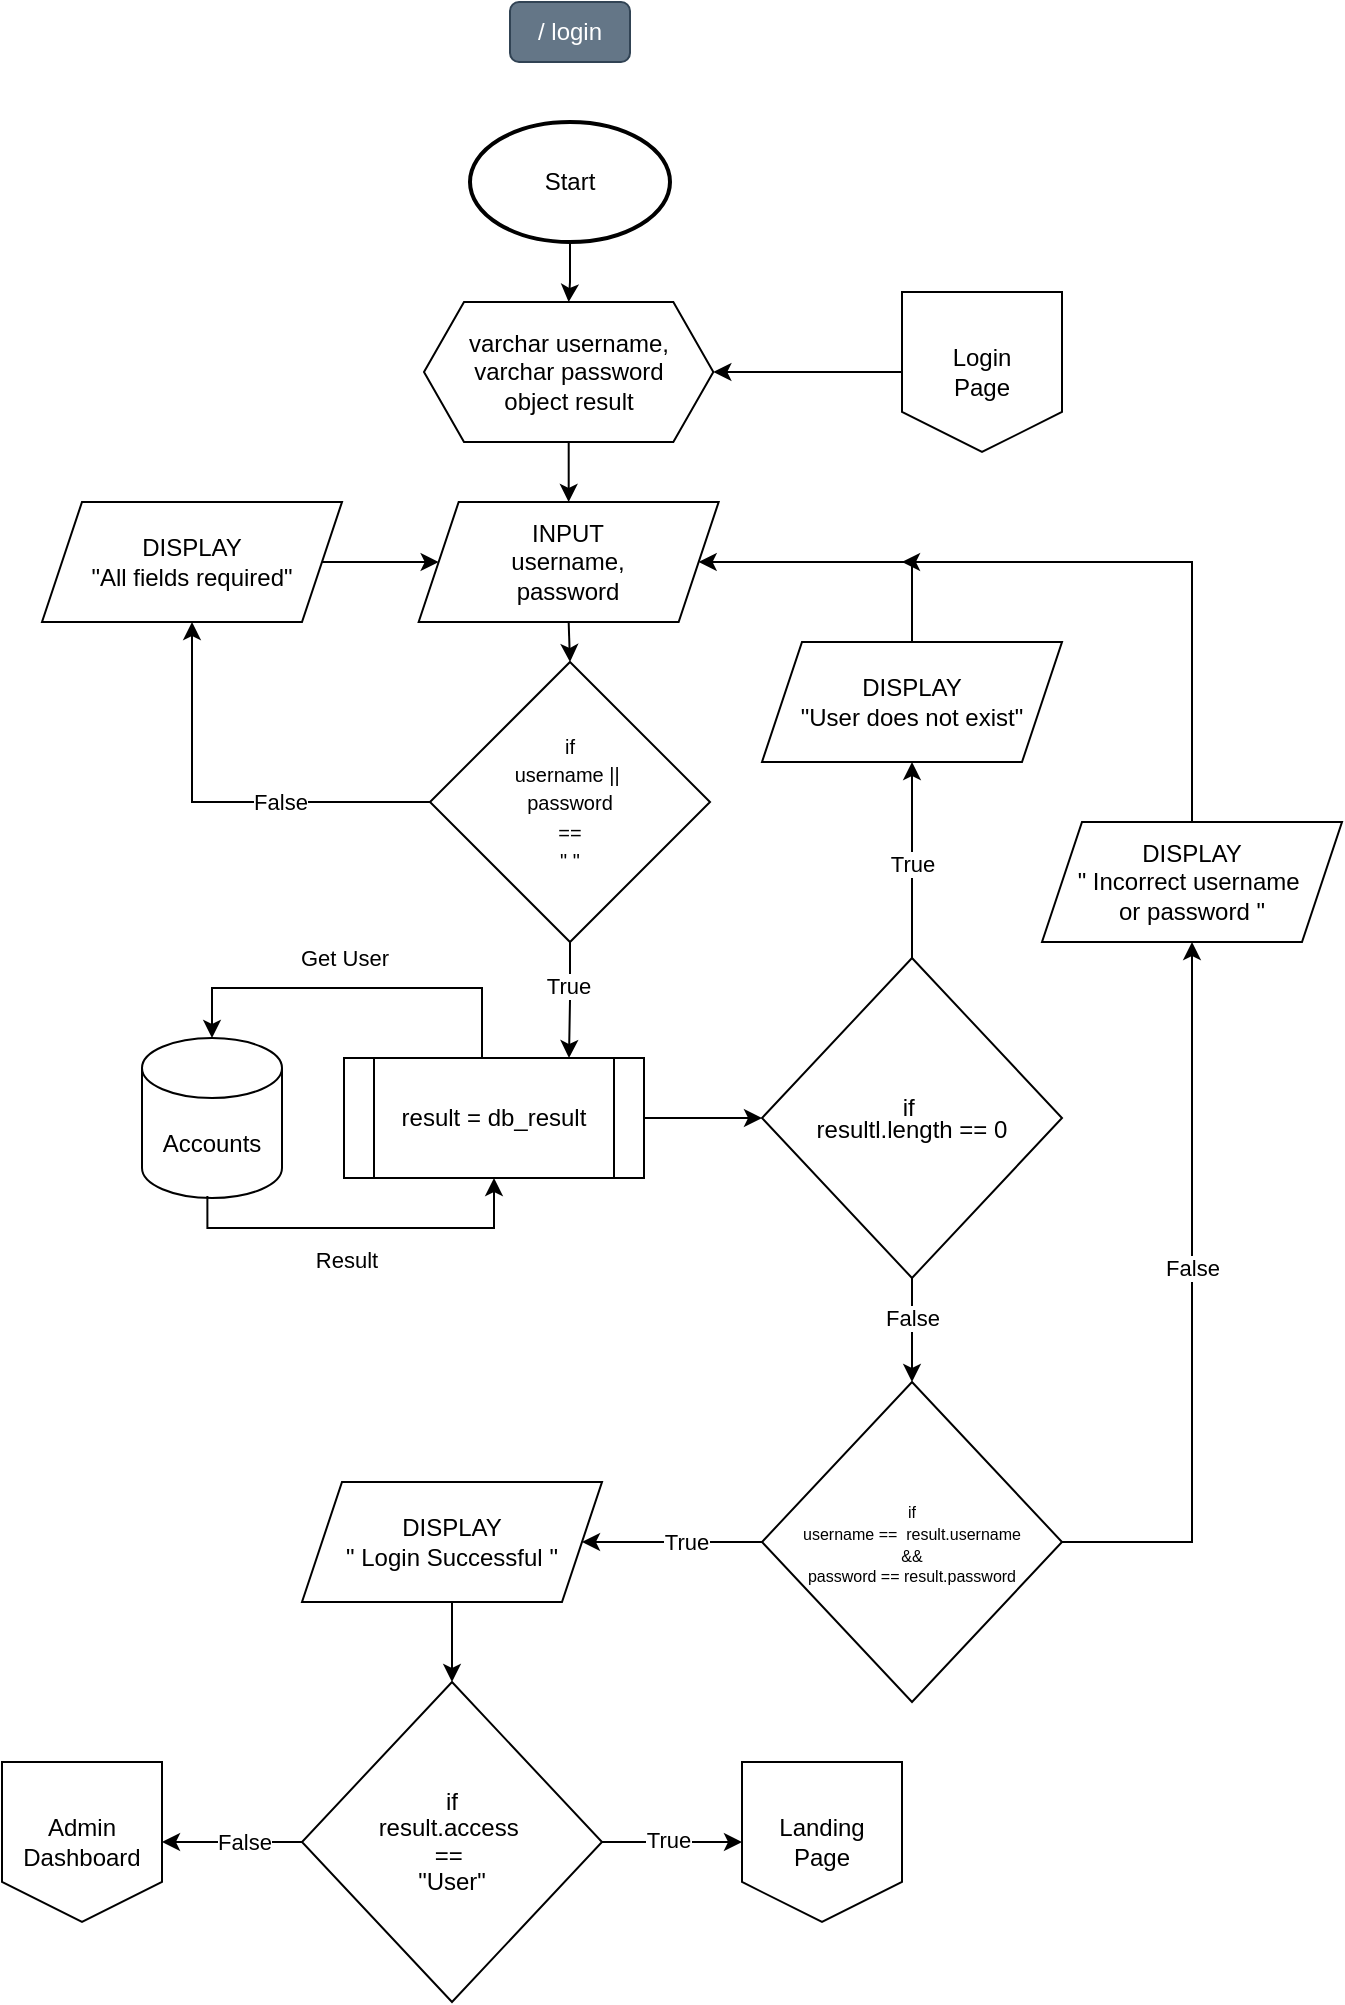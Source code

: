 <mxfile version="27.0.9" pages="4">
  <diagram id="C5RBs43oDa-KdzZeNtuy" name="Login">
    <mxGraphModel dx="983" dy="586" grid="1" gridSize="10" guides="1" tooltips="1" connect="1" arrows="1" fold="1" page="1" pageScale="1" pageWidth="827" pageHeight="1169" math="0" shadow="0">
      <root>
        <mxCell id="WIyWlLk6GJQsqaUBKTNV-0" />
        <mxCell id="WIyWlLk6GJQsqaUBKTNV-1" parent="WIyWlLk6GJQsqaUBKTNV-0" />
        <mxCell id="v8BdOmDeUa46LQ-Bv7yL-13" style="edgeStyle=orthogonalEdgeStyle;rounded=0;orthogonalLoop=1;jettySize=auto;html=1;entryX=0.5;entryY=0;entryDx=0;entryDy=0;" parent="WIyWlLk6GJQsqaUBKTNV-1" source="v8BdOmDeUa46LQ-Bv7yL-2" target="v8BdOmDeUa46LQ-Bv7yL-12" edge="1">
          <mxGeometry relative="1" as="geometry" />
        </mxCell>
        <mxCell id="v8BdOmDeUa46LQ-Bv7yL-2" value="varchar username,&lt;div&gt;varchar password&lt;/div&gt;&lt;div&gt;object result&lt;/div&gt;" style="shape=hexagon;perimeter=hexagonPerimeter2;whiteSpace=wrap;html=1;fixedSize=1;" parent="WIyWlLk6GJQsqaUBKTNV-1" vertex="1">
          <mxGeometry x="341" y="210" width="144.67" height="70" as="geometry" />
        </mxCell>
        <mxCell id="v8BdOmDeUa46LQ-Bv7yL-7" style="edgeStyle=orthogonalEdgeStyle;rounded=0;orthogonalLoop=1;jettySize=auto;html=1;entryX=0.5;entryY=0;entryDx=0;entryDy=0;" parent="WIyWlLk6GJQsqaUBKTNV-1" source="v8BdOmDeUa46LQ-Bv7yL-6" target="v8BdOmDeUa46LQ-Bv7yL-2" edge="1">
          <mxGeometry relative="1" as="geometry" />
        </mxCell>
        <mxCell id="v8BdOmDeUa46LQ-Bv7yL-6" value="Start" style="strokeWidth=2;html=1;shape=mxgraph.flowchart.start_1;whiteSpace=wrap;" parent="WIyWlLk6GJQsqaUBKTNV-1" vertex="1">
          <mxGeometry x="364" y="120" width="100" height="60" as="geometry" />
        </mxCell>
        <mxCell id="v8BdOmDeUa46LQ-Bv7yL-8" value="/ login" style="text;html=1;align=center;verticalAlign=middle;whiteSpace=wrap;rounded=1;fillColor=#647687;strokeColor=#314354;fontColor=#ffffff;" parent="WIyWlLk6GJQsqaUBKTNV-1" vertex="1">
          <mxGeometry x="384" y="60" width="60" height="30" as="geometry" />
        </mxCell>
        <mxCell id="v8BdOmDeUa46LQ-Bv7yL-16" style="edgeStyle=orthogonalEdgeStyle;rounded=0;orthogonalLoop=1;jettySize=auto;html=1;exitX=0.5;exitY=1;exitDx=0;exitDy=0;entryX=0.5;entryY=0;entryDx=0;entryDy=0;" parent="WIyWlLk6GJQsqaUBKTNV-1" source="v8BdOmDeUa46LQ-Bv7yL-12" target="v8BdOmDeUa46LQ-Bv7yL-15" edge="1">
          <mxGeometry relative="1" as="geometry" />
        </mxCell>
        <mxCell id="v8BdOmDeUa46LQ-Bv7yL-12" value="INPUT&lt;div&gt;username,&lt;/div&gt;&lt;div&gt;password&lt;/div&gt;" style="shape=parallelogram;perimeter=parallelogramPerimeter;whiteSpace=wrap;html=1;fixedSize=1;" parent="WIyWlLk6GJQsqaUBKTNV-1" vertex="1">
          <mxGeometry x="338.33" y="310" width="150" height="60" as="geometry" />
        </mxCell>
        <mxCell id="v8BdOmDeUa46LQ-Bv7yL-17" style="edgeStyle=orthogonalEdgeStyle;rounded=0;orthogonalLoop=1;jettySize=auto;html=1;exitX=0;exitY=0.5;exitDx=0;exitDy=0;entryX=0.5;entryY=1;entryDx=0;entryDy=0;" parent="WIyWlLk6GJQsqaUBKTNV-1" source="v8BdOmDeUa46LQ-Bv7yL-15" target="v8BdOmDeUa46LQ-Bv7yL-18" edge="1">
          <mxGeometry relative="1" as="geometry">
            <mxPoint x="220" y="370" as="targetPoint" />
          </mxGeometry>
        </mxCell>
        <mxCell id="v8BdOmDeUa46LQ-Bv7yL-20" value="False" style="edgeLabel;html=1;align=center;verticalAlign=middle;resizable=0;points=[];" parent="v8BdOmDeUa46LQ-Bv7yL-17" vertex="1" connectable="0">
          <mxGeometry x="-0.279" relative="1" as="geometry">
            <mxPoint as="offset" />
          </mxGeometry>
        </mxCell>
        <mxCell id="v8BdOmDeUa46LQ-Bv7yL-34" style="edgeStyle=orthogonalEdgeStyle;rounded=0;orthogonalLoop=1;jettySize=auto;html=1;exitX=0.5;exitY=1;exitDx=0;exitDy=0;entryX=0.75;entryY=0;entryDx=0;entryDy=0;" parent="WIyWlLk6GJQsqaUBKTNV-1" source="v8BdOmDeUa46LQ-Bv7yL-15" target="v8BdOmDeUa46LQ-Bv7yL-21" edge="1">
          <mxGeometry relative="1" as="geometry">
            <mxPoint x="414" y="630" as="targetPoint" />
          </mxGeometry>
        </mxCell>
        <mxCell id="v8BdOmDeUa46LQ-Bv7yL-46" value="True" style="edgeLabel;html=1;align=center;verticalAlign=middle;resizable=0;points=[];" parent="v8BdOmDeUa46LQ-Bv7yL-34" vertex="1" connectable="0">
          <mxGeometry x="-0.248" y="1" relative="1" as="geometry">
            <mxPoint x="-2" as="offset" />
          </mxGeometry>
        </mxCell>
        <mxCell id="v8BdOmDeUa46LQ-Bv7yL-15" value="&lt;font style=&quot;font-size: 10px;&quot;&gt;if&lt;/font&gt;&lt;div&gt;&lt;font style=&quot;font-size: 10px;&quot;&gt;username ||&lt;/font&gt;&lt;span style=&quot;font-size: 10px; background-color: transparent; color: light-dark(rgb(0, 0, 0), rgb(255, 255, 255));&quot;&gt;&amp;nbsp;&lt;/span&gt;&lt;/div&gt;&lt;div&gt;&lt;font style=&quot;font-size: 10px;&quot;&gt;password&lt;/font&gt;&lt;/div&gt;&lt;div&gt;&lt;font style=&quot;font-size: 10px;&quot;&gt;==&lt;/font&gt;&lt;/div&gt;&lt;div&gt;&lt;font style=&quot;font-size: 10px;&quot;&gt;&quot; &quot;&lt;/font&gt;&lt;/div&gt;" style="rhombus;whiteSpace=wrap;html=1;" parent="WIyWlLk6GJQsqaUBKTNV-1" vertex="1">
          <mxGeometry x="344" y="390" width="140" height="140" as="geometry" />
        </mxCell>
        <mxCell id="v8BdOmDeUa46LQ-Bv7yL-18" value="DISPLAY&lt;div&gt;&quot;All fields required&quot;&lt;/div&gt;" style="shape=parallelogram;perimeter=parallelogramPerimeter;whiteSpace=wrap;html=1;fixedSize=1;" parent="WIyWlLk6GJQsqaUBKTNV-1" vertex="1">
          <mxGeometry x="150.0" y="310" width="150" height="60" as="geometry" />
        </mxCell>
        <mxCell id="v8BdOmDeUa46LQ-Bv7yL-19" style="edgeStyle=orthogonalEdgeStyle;rounded=0;orthogonalLoop=1;jettySize=auto;html=1;exitX=1;exitY=0.5;exitDx=0;exitDy=0;entryX=0;entryY=0.5;entryDx=0;entryDy=0;" parent="WIyWlLk6GJQsqaUBKTNV-1" source="v8BdOmDeUa46LQ-Bv7yL-18" target="v8BdOmDeUa46LQ-Bv7yL-12" edge="1">
          <mxGeometry relative="1" as="geometry" />
        </mxCell>
        <mxCell id="v8BdOmDeUa46LQ-Bv7yL-33" style="edgeStyle=orthogonalEdgeStyle;rounded=0;orthogonalLoop=1;jettySize=auto;html=1;exitX=1;exitY=0.5;exitDx=0;exitDy=0;entryX=0;entryY=0.5;entryDx=0;entryDy=0;" parent="WIyWlLk6GJQsqaUBKTNV-1" source="v8BdOmDeUa46LQ-Bv7yL-21" target="v8BdOmDeUa46LQ-Bv7yL-32" edge="1">
          <mxGeometry relative="1" as="geometry" />
        </mxCell>
        <mxCell id="v8BdOmDeUa46LQ-Bv7yL-21" value="result = db_result" style="shape=process;whiteSpace=wrap;html=1;backgroundOutline=1;" parent="WIyWlLk6GJQsqaUBKTNV-1" vertex="1">
          <mxGeometry x="301" y="588" width="150" height="60" as="geometry" />
        </mxCell>
        <mxCell id="v8BdOmDeUa46LQ-Bv7yL-24" value="Accounts" style="shape=cylinder3;whiteSpace=wrap;html=1;boundedLbl=1;backgroundOutline=1;size=15;" parent="WIyWlLk6GJQsqaUBKTNV-1" vertex="1">
          <mxGeometry x="200" y="578" width="70" height="80" as="geometry" />
        </mxCell>
        <mxCell id="v8BdOmDeUa46LQ-Bv7yL-25" style="edgeStyle=orthogonalEdgeStyle;rounded=0;orthogonalLoop=1;jettySize=auto;html=1;entryX=0.5;entryY=0;entryDx=0;entryDy=0;entryPerimeter=0;exitX=0.5;exitY=0;exitDx=0;exitDy=0;" parent="WIyWlLk6GJQsqaUBKTNV-1" source="v8BdOmDeUa46LQ-Bv7yL-21" target="v8BdOmDeUa46LQ-Bv7yL-24" edge="1">
          <mxGeometry relative="1" as="geometry">
            <mxPoint x="238.33" y="603" as="sourcePoint" />
            <mxPoint x="238.33" y="543" as="targetPoint" />
            <Array as="points">
              <mxPoint x="370" y="553" />
              <mxPoint x="235" y="553" />
            </Array>
          </mxGeometry>
        </mxCell>
        <mxCell id="v8BdOmDeUa46LQ-Bv7yL-27" value="Get User" style="edgeLabel;html=1;align=center;verticalAlign=middle;resizable=0;points=[];" parent="v8BdOmDeUa46LQ-Bv7yL-25" vertex="1" connectable="0">
          <mxGeometry x="-0.095" y="1" relative="1" as="geometry">
            <mxPoint x="-19" y="-16" as="offset" />
          </mxGeometry>
        </mxCell>
        <mxCell id="v8BdOmDeUa46LQ-Bv7yL-26" style="edgeStyle=orthogonalEdgeStyle;rounded=0;orthogonalLoop=1;jettySize=auto;html=1;exitX=0.467;exitY=0.988;exitDx=0;exitDy=0;exitPerimeter=0;entryX=0.5;entryY=1;entryDx=0;entryDy=0;" parent="WIyWlLk6GJQsqaUBKTNV-1" source="v8BdOmDeUa46LQ-Bv7yL-24" target="v8BdOmDeUa46LQ-Bv7yL-21" edge="1">
          <mxGeometry relative="1" as="geometry">
            <Array as="points">
              <mxPoint x="233" y="673" />
              <mxPoint x="376" y="673" />
            </Array>
          </mxGeometry>
        </mxCell>
        <mxCell id="v8BdOmDeUa46LQ-Bv7yL-28" value="Result" style="edgeLabel;html=1;align=center;verticalAlign=middle;resizable=0;points=[];" parent="v8BdOmDeUa46LQ-Bv7yL-26" vertex="1" connectable="0">
          <mxGeometry x="-0.03" y="1" relative="1" as="geometry">
            <mxPoint x="-4" y="17" as="offset" />
          </mxGeometry>
        </mxCell>
        <mxCell id="v8BdOmDeUa46LQ-Bv7yL-55" style="edgeStyle=orthogonalEdgeStyle;rounded=0;orthogonalLoop=1;jettySize=auto;html=1;exitX=1;exitY=0.5;exitDx=0;exitDy=0;entryX=0.5;entryY=1;entryDx=0;entryDy=0;" parent="WIyWlLk6GJQsqaUBKTNV-1" source="v8BdOmDeUa46LQ-Bv7yL-29" target="v8BdOmDeUa46LQ-Bv7yL-54" edge="1">
          <mxGeometry relative="1" as="geometry" />
        </mxCell>
        <mxCell id="v8BdOmDeUa46LQ-Bv7yL-57" value="False" style="edgeLabel;html=1;align=center;verticalAlign=middle;resizable=0;points=[];" parent="v8BdOmDeUa46LQ-Bv7yL-55" vertex="1" connectable="0">
          <mxGeometry x="0.109" y="2" relative="1" as="geometry">
            <mxPoint x="2" as="offset" />
          </mxGeometry>
        </mxCell>
        <mxCell id="v8BdOmDeUa46LQ-Bv7yL-61" style="edgeStyle=orthogonalEdgeStyle;rounded=0;orthogonalLoop=1;jettySize=auto;html=1;exitX=0;exitY=0.5;exitDx=0;exitDy=0;entryX=1;entryY=0.5;entryDx=0;entryDy=0;" parent="WIyWlLk6GJQsqaUBKTNV-1" source="v8BdOmDeUa46LQ-Bv7yL-29" target="v8BdOmDeUa46LQ-Bv7yL-60" edge="1">
          <mxGeometry relative="1" as="geometry" />
        </mxCell>
        <mxCell id="v8BdOmDeUa46LQ-Bv7yL-67" value="True" style="edgeLabel;html=1;align=center;verticalAlign=middle;resizable=0;points=[];" parent="v8BdOmDeUa46LQ-Bv7yL-61" vertex="1" connectable="0">
          <mxGeometry x="-0.159" y="2" relative="1" as="geometry">
            <mxPoint y="-2" as="offset" />
          </mxGeometry>
        </mxCell>
        <mxCell id="v8BdOmDeUa46LQ-Bv7yL-29" value="&lt;div style=&quot;line-height: 90%;&quot;&gt;&lt;font style=&quot;font-size: 8px; line-height: 90%;&quot;&gt;if&lt;/font&gt;&lt;div&gt;&lt;font style=&quot;font-size: 8px; line-height: 90%;&quot;&gt;username ==&amp;nbsp; result.username&lt;/font&gt;&lt;/div&gt;&lt;div&gt;&lt;font style=&quot;font-size: 8px; line-height: 90%;&quot;&gt;&amp;amp;&amp;amp;&lt;/font&gt;&lt;/div&gt;&lt;div&gt;&lt;font style=&quot;font-size: 8px; line-height: 90%;&quot;&gt;password == result.password&lt;/font&gt;&lt;/div&gt;&lt;/div&gt;" style="rhombus;whiteSpace=wrap;html=1;" parent="WIyWlLk6GJQsqaUBKTNV-1" vertex="1">
          <mxGeometry x="510" y="750" width="150" height="160" as="geometry" />
        </mxCell>
        <mxCell id="v8BdOmDeUa46LQ-Bv7yL-48" style="edgeStyle=orthogonalEdgeStyle;rounded=0;orthogonalLoop=1;jettySize=auto;html=1;exitX=0.5;exitY=0;exitDx=0;exitDy=0;entryX=0.5;entryY=1;entryDx=0;entryDy=0;" parent="WIyWlLk6GJQsqaUBKTNV-1" source="v8BdOmDeUa46LQ-Bv7yL-32" target="v8BdOmDeUa46LQ-Bv7yL-47" edge="1">
          <mxGeometry relative="1" as="geometry" />
        </mxCell>
        <mxCell id="v8BdOmDeUa46LQ-Bv7yL-50" value="True" style="edgeLabel;html=1;align=center;verticalAlign=middle;resizable=0;points=[];" parent="v8BdOmDeUa46LQ-Bv7yL-48" vertex="1" connectable="0">
          <mxGeometry x="-0.23" y="2" relative="1" as="geometry">
            <mxPoint x="2" y="-10" as="offset" />
          </mxGeometry>
        </mxCell>
        <mxCell id="v8BdOmDeUa46LQ-Bv7yL-51" style="edgeStyle=orthogonalEdgeStyle;rounded=0;orthogonalLoop=1;jettySize=auto;html=1;exitX=0.5;exitY=1;exitDx=0;exitDy=0;entryX=0.5;entryY=0;entryDx=0;entryDy=0;" parent="WIyWlLk6GJQsqaUBKTNV-1" source="v8BdOmDeUa46LQ-Bv7yL-32" target="v8BdOmDeUa46LQ-Bv7yL-29" edge="1">
          <mxGeometry relative="1" as="geometry" />
        </mxCell>
        <mxCell id="v8BdOmDeUa46LQ-Bv7yL-52" value="False" style="edgeLabel;html=1;align=center;verticalAlign=middle;resizable=0;points=[];" parent="v8BdOmDeUa46LQ-Bv7yL-51" vertex="1" connectable="0">
          <mxGeometry x="-0.226" y="1" relative="1" as="geometry">
            <mxPoint x="-1" as="offset" />
          </mxGeometry>
        </mxCell>
        <mxCell id="v8BdOmDeUa46LQ-Bv7yL-32" value="&lt;div style=&quot;line-height: 90%;&quot;&gt;&lt;font&gt;if&amp;nbsp;&lt;/font&gt;&lt;/div&gt;&lt;div style=&quot;line-height: 90%;&quot;&gt;&lt;font&gt;resultl.length == 0&lt;/font&gt;&lt;/div&gt;" style="rhombus;whiteSpace=wrap;html=1;" parent="WIyWlLk6GJQsqaUBKTNV-1" vertex="1">
          <mxGeometry x="510" y="538" width="150" height="160" as="geometry" />
        </mxCell>
        <mxCell id="v8BdOmDeUa46LQ-Bv7yL-49" style="edgeStyle=orthogonalEdgeStyle;rounded=0;orthogonalLoop=1;jettySize=auto;html=1;entryX=1;entryY=0.5;entryDx=0;entryDy=0;" parent="WIyWlLk6GJQsqaUBKTNV-1" source="v8BdOmDeUa46LQ-Bv7yL-47" target="v8BdOmDeUa46LQ-Bv7yL-12" edge="1">
          <mxGeometry relative="1" as="geometry">
            <Array as="points">
              <mxPoint x="585" y="340" />
            </Array>
          </mxGeometry>
        </mxCell>
        <mxCell id="v8BdOmDeUa46LQ-Bv7yL-47" value="DISPLAY&lt;div&gt;&quot;User does not exist&quot;&lt;/div&gt;" style="shape=parallelogram;perimeter=parallelogramPerimeter;whiteSpace=wrap;html=1;fixedSize=1;" parent="WIyWlLk6GJQsqaUBKTNV-1" vertex="1">
          <mxGeometry x="510.0" y="380" width="150" height="60" as="geometry" />
        </mxCell>
        <mxCell id="v8BdOmDeUa46LQ-Bv7yL-56" style="edgeStyle=orthogonalEdgeStyle;rounded=0;orthogonalLoop=1;jettySize=auto;html=1;exitX=0.5;exitY=0;exitDx=0;exitDy=0;" parent="WIyWlLk6GJQsqaUBKTNV-1" source="v8BdOmDeUa46LQ-Bv7yL-54" edge="1">
          <mxGeometry relative="1" as="geometry">
            <mxPoint x="580" y="340" as="targetPoint" />
            <Array as="points">
              <mxPoint x="725" y="340" />
            </Array>
          </mxGeometry>
        </mxCell>
        <mxCell id="v8BdOmDeUa46LQ-Bv7yL-54" value="DISPLAY&lt;div&gt;&quot; Incorrect&amp;nbsp;&lt;span style=&quot;background-color: transparent; color: light-dark(rgb(0, 0, 0), rgb(255, 255, 255));&quot;&gt;username&lt;/span&gt;&lt;span style=&quot;background-color: transparent; color: light-dark(rgb(0, 0, 0), rgb(255, 255, 255));&quot;&gt;&amp;nbsp;&lt;/span&gt;&lt;/div&gt;&lt;div&gt;&lt;span style=&quot;background-color: transparent; color: light-dark(rgb(0, 0, 0), rgb(255, 255, 255));&quot;&gt;or&amp;nbsp;&lt;/span&gt;&lt;span style=&quot;background-color: transparent; color: light-dark(rgb(0, 0, 0), rgb(255, 255, 255));&quot;&gt;password&amp;nbsp;&lt;/span&gt;&lt;span style=&quot;background-color: transparent; color: light-dark(rgb(0, 0, 0), rgb(255, 255, 255));&quot;&gt;&quot;&lt;/span&gt;&lt;/div&gt;" style="shape=parallelogram;perimeter=parallelogramPerimeter;whiteSpace=wrap;html=1;fixedSize=1;" parent="WIyWlLk6GJQsqaUBKTNV-1" vertex="1">
          <mxGeometry x="650" y="470" width="150" height="60" as="geometry" />
        </mxCell>
        <mxCell id="gtaepHaEPt1RL58RhSL6-3" style="edgeStyle=orthogonalEdgeStyle;rounded=0;orthogonalLoop=1;jettySize=auto;html=1;exitX=0.5;exitY=1;exitDx=0;exitDy=0;entryX=0.5;entryY=0;entryDx=0;entryDy=0;" parent="WIyWlLk6GJQsqaUBKTNV-1" source="v8BdOmDeUa46LQ-Bv7yL-60" target="gtaepHaEPt1RL58RhSL6-2" edge="1">
          <mxGeometry relative="1" as="geometry" />
        </mxCell>
        <mxCell id="v8BdOmDeUa46LQ-Bv7yL-60" value="DISPLAY&lt;div&gt;&quot; Login Successful&lt;span style=&quot;background-color: transparent; color: light-dark(rgb(0, 0, 0), rgb(255, 255, 255));&quot;&gt;&amp;nbsp;&lt;/span&gt;&lt;span style=&quot;background-color: transparent; color: light-dark(rgb(0, 0, 0), rgb(255, 255, 255));&quot;&gt;&quot;&lt;/span&gt;&lt;/div&gt;" style="shape=parallelogram;perimeter=parallelogramPerimeter;whiteSpace=wrap;html=1;fixedSize=1;" parent="WIyWlLk6GJQsqaUBKTNV-1" vertex="1">
          <mxGeometry x="280" y="800" width="150" height="60" as="geometry" />
        </mxCell>
        <mxCell id="v8BdOmDeUa46LQ-Bv7yL-64" value="" style="group" parent="WIyWlLk6GJQsqaUBKTNV-1" vertex="1" connectable="0">
          <mxGeometry x="500" y="940" width="80" height="80" as="geometry" />
        </mxCell>
        <mxCell id="v8BdOmDeUa46LQ-Bv7yL-58" value="" style="verticalLabelPosition=bottom;verticalAlign=top;html=1;shape=offPageConnector;rounded=0;size=0.25;" parent="v8BdOmDeUa46LQ-Bv7yL-64" vertex="1">
          <mxGeometry width="80" height="80" as="geometry" />
        </mxCell>
        <mxCell id="v8BdOmDeUa46LQ-Bv7yL-63" value="Landing Page" style="text;html=1;align=center;verticalAlign=middle;whiteSpace=wrap;rounded=0;" parent="v8BdOmDeUa46LQ-Bv7yL-64" vertex="1">
          <mxGeometry x="10" y="25" width="60" height="30" as="geometry" />
        </mxCell>
        <mxCell id="J65-EzWz9kIfB5XFTpwJ-1" value="" style="group" parent="WIyWlLk6GJQsqaUBKTNV-1" vertex="1" connectable="0">
          <mxGeometry x="580" y="205" width="80" height="80" as="geometry" />
        </mxCell>
        <mxCell id="J65-EzWz9kIfB5XFTpwJ-2" value="" style="verticalLabelPosition=bottom;verticalAlign=top;html=1;shape=offPageConnector;rounded=0;size=0.25;" parent="J65-EzWz9kIfB5XFTpwJ-1" vertex="1">
          <mxGeometry width="80" height="80" as="geometry" />
        </mxCell>
        <mxCell id="J65-EzWz9kIfB5XFTpwJ-3" value="Login Page" style="text;html=1;align=center;verticalAlign=middle;whiteSpace=wrap;rounded=0;" parent="J65-EzWz9kIfB5XFTpwJ-1" vertex="1">
          <mxGeometry x="10" y="25" width="60" height="30" as="geometry" />
        </mxCell>
        <mxCell id="J65-EzWz9kIfB5XFTpwJ-5" style="edgeStyle=orthogonalEdgeStyle;rounded=0;orthogonalLoop=1;jettySize=auto;html=1;entryX=1;entryY=0.5;entryDx=0;entryDy=0;" parent="WIyWlLk6GJQsqaUBKTNV-1" source="J65-EzWz9kIfB5XFTpwJ-2" target="v8BdOmDeUa46LQ-Bv7yL-2" edge="1">
          <mxGeometry relative="1" as="geometry" />
        </mxCell>
        <mxCell id="gtaepHaEPt1RL58RhSL6-8" style="edgeStyle=orthogonalEdgeStyle;rounded=0;orthogonalLoop=1;jettySize=auto;html=1;exitX=1;exitY=0.5;exitDx=0;exitDy=0;entryX=0;entryY=0.5;entryDx=0;entryDy=0;" parent="WIyWlLk6GJQsqaUBKTNV-1" source="gtaepHaEPt1RL58RhSL6-2" target="v8BdOmDeUa46LQ-Bv7yL-58" edge="1">
          <mxGeometry relative="1" as="geometry" />
        </mxCell>
        <mxCell id="gtaepHaEPt1RL58RhSL6-10" value="True" style="edgeLabel;html=1;align=center;verticalAlign=middle;resizable=0;points=[];" parent="gtaepHaEPt1RL58RhSL6-8" vertex="1" connectable="0">
          <mxGeometry x="-0.051" y="1" relative="1" as="geometry">
            <mxPoint as="offset" />
          </mxGeometry>
        </mxCell>
        <mxCell id="gtaepHaEPt1RL58RhSL6-9" style="edgeStyle=orthogonalEdgeStyle;rounded=0;orthogonalLoop=1;jettySize=auto;html=1;exitX=0;exitY=0.5;exitDx=0;exitDy=0;entryX=1;entryY=0.5;entryDx=0;entryDy=0;" parent="WIyWlLk6GJQsqaUBKTNV-1" source="gtaepHaEPt1RL58RhSL6-2" target="gtaepHaEPt1RL58RhSL6-6" edge="1">
          <mxGeometry relative="1" as="geometry" />
        </mxCell>
        <mxCell id="gtaepHaEPt1RL58RhSL6-11" value="False" style="edgeLabel;html=1;align=center;verticalAlign=middle;resizable=0;points=[];" parent="gtaepHaEPt1RL58RhSL6-9" vertex="1" connectable="0">
          <mxGeometry x="-0.166" relative="1" as="geometry">
            <mxPoint as="offset" />
          </mxGeometry>
        </mxCell>
        <mxCell id="gtaepHaEPt1RL58RhSL6-2" value="&lt;div style=&quot;line-height: 110%;&quot;&gt;&lt;div&gt;if&lt;/div&gt;&lt;div&gt;result.access&amp;nbsp;&lt;/div&gt;&lt;div&gt;==&amp;nbsp;&lt;/div&gt;&lt;div&gt;&quot;User&quot;&lt;/div&gt;&lt;/div&gt;" style="rhombus;whiteSpace=wrap;html=1;" parent="WIyWlLk6GJQsqaUBKTNV-1" vertex="1">
          <mxGeometry x="280" y="900" width="150" height="160" as="geometry" />
        </mxCell>
        <mxCell id="gtaepHaEPt1RL58RhSL6-5" value="" style="group" parent="WIyWlLk6GJQsqaUBKTNV-1" vertex="1" connectable="0">
          <mxGeometry x="130" y="940" width="80" height="80" as="geometry" />
        </mxCell>
        <mxCell id="gtaepHaEPt1RL58RhSL6-6" value="" style="verticalLabelPosition=bottom;verticalAlign=top;html=1;shape=offPageConnector;rounded=0;size=0.25;" parent="gtaepHaEPt1RL58RhSL6-5" vertex="1">
          <mxGeometry width="80" height="80" as="geometry" />
        </mxCell>
        <mxCell id="gtaepHaEPt1RL58RhSL6-7" value="Admin&lt;div&gt;Dashboard&lt;/div&gt;" style="text;html=1;align=center;verticalAlign=middle;whiteSpace=wrap;rounded=0;" parent="gtaepHaEPt1RL58RhSL6-5" vertex="1">
          <mxGeometry x="10" y="25" width="60" height="30" as="geometry" />
        </mxCell>
      </root>
    </mxGraphModel>
  </diagram>
  <diagram id="jkO5lCxJEQFvYnSkU2qC" name="Landing Page">
    <mxGraphModel dx="1426" dy="849" grid="1" gridSize="10" guides="1" tooltips="1" connect="1" arrows="1" fold="1" page="1" pageScale="1" pageWidth="827" pageHeight="1169" math="0" shadow="0">
      <root>
        <mxCell id="0" />
        <mxCell id="1" parent="0" />
        <mxCell id="SnzOVnjzkSFl3RGRQq6p-1" value="" style="group" parent="1" vertex="1" connectable="0">
          <mxGeometry x="374" y="100" width="80" height="80" as="geometry" />
        </mxCell>
        <mxCell id="SnzOVnjzkSFl3RGRQq6p-2" value="" style="verticalLabelPosition=bottom;verticalAlign=top;html=1;shape=offPageConnector;rounded=0;size=0.25;" parent="SnzOVnjzkSFl3RGRQq6p-1" vertex="1">
          <mxGeometry width="80" height="80" as="geometry" />
        </mxCell>
        <mxCell id="SnzOVnjzkSFl3RGRQq6p-3" value="Landing Page" style="text;html=1;align=center;verticalAlign=middle;whiteSpace=wrap;rounded=0;" parent="SnzOVnjzkSFl3RGRQq6p-1" vertex="1">
          <mxGeometry x="10" y="25" width="60" height="30" as="geometry" />
        </mxCell>
        <mxCell id="8J5ysLr7zIv00hgwSydl-1" value="/ Landing Page" style="text;html=1;align=center;verticalAlign=middle;whiteSpace=wrap;rounded=1;fillColor=#647687;strokeColor=#314354;fontColor=#ffffff;" parent="1" vertex="1">
          <mxGeometry x="371" y="50" width="86" height="30" as="geometry" />
        </mxCell>
        <mxCell id="Bo__cfDvK7tAWRXyitX9-13" style="edgeStyle=orthogonalEdgeStyle;rounded=0;orthogonalLoop=1;jettySize=auto;html=1;exitX=0.5;exitY=1;exitDx=0;exitDy=0;exitPerimeter=0;entryX=0.5;entryY=0;entryDx=0;entryDy=0;" parent="1" target="Bo__cfDvK7tAWRXyitX9-28" edge="1">
          <mxGeometry relative="1" as="geometry">
            <mxPoint x="414" y="628" as="targetPoint" />
            <mxPoint x="414.33" y="418" as="sourcePoint" />
          </mxGeometry>
        </mxCell>
        <mxCell id="Bo__cfDvK7tAWRXyitX9-25" value="Logout" style="edgeLabel;html=1;align=center;verticalAlign=middle;resizable=0;points=[];" parent="Bo__cfDvK7tAWRXyitX9-13" vertex="1" connectable="0">
          <mxGeometry x="0.34" y="2" relative="1" as="geometry">
            <mxPoint x="-2" y="-83" as="offset" />
          </mxGeometry>
        </mxCell>
        <mxCell id="Bo__cfDvK7tAWRXyitX9-14" style="edgeStyle=orthogonalEdgeStyle;rounded=0;orthogonalLoop=1;jettySize=auto;html=1;entryX=0.5;entryY=0;entryDx=0;entryDy=0;exitX=0.145;exitY=0.855;exitDx=0;exitDy=0;exitPerimeter=0;" parent="1" source="rfdQTNQrjoHskQr0L6da-1" target="Bo__cfDvK7tAWRXyitX9-5" edge="1">
          <mxGeometry relative="1" as="geometry">
            <mxPoint x="414.333" y="418" as="sourcePoint" />
            <Array as="points">
              <mxPoint x="393" y="390" />
              <mxPoint x="330" y="390" />
            </Array>
          </mxGeometry>
        </mxCell>
        <mxCell id="Bo__cfDvK7tAWRXyitX9-20" value="Profile" style="edgeLabel;html=1;align=center;verticalAlign=middle;resizable=0;points=[];" parent="Bo__cfDvK7tAWRXyitX9-14" vertex="1" connectable="0">
          <mxGeometry x="-0.003" relative="1" as="geometry">
            <mxPoint y="23" as="offset" />
          </mxGeometry>
        </mxCell>
        <mxCell id="Bo__cfDvK7tAWRXyitX9-16" style="edgeStyle=orthogonalEdgeStyle;rounded=0;orthogonalLoop=1;jettySize=auto;html=1;exitX=0.855;exitY=0.855;exitDx=0;exitDy=0;exitPerimeter=0;entryX=0.5;entryY=0;entryDx=0;entryDy=0;" parent="1" target="Bo__cfDvK7tAWRXyitX9-11" edge="1">
          <mxGeometry relative="1" as="geometry">
            <mxPoint x="435.63" y="391.3" as="sourcePoint" />
            <mxPoint x="490" y="450" as="targetPoint" />
            <Array as="points">
              <mxPoint x="500" y="391" />
            </Array>
          </mxGeometry>
        </mxCell>
        <mxCell id="Bo__cfDvK7tAWRXyitX9-22" value="Seminars" style="edgeLabel;html=1;align=center;verticalAlign=middle;resizable=0;points=[];" parent="Bo__cfDvK7tAWRXyitX9-16" vertex="1" connectable="0">
          <mxGeometry x="0.011" y="3" relative="1" as="geometry">
            <mxPoint x="-3" y="22" as="offset" />
          </mxGeometry>
        </mxCell>
        <mxCell id="Bo__cfDvK7tAWRXyitX9-17" style="edgeStyle=orthogonalEdgeStyle;rounded=0;orthogonalLoop=1;jettySize=auto;html=1;entryX=0.5;entryY=0;entryDx=0;entryDy=0;" parent="1" target="Bo__cfDvK7tAWRXyitX9-8" edge="1">
          <mxGeometry relative="1" as="geometry">
            <Array as="points">
              <mxPoint x="414" y="370" />
              <mxPoint x="610" y="370" />
            </Array>
            <mxPoint x="414.333" y="418" as="sourcePoint" />
          </mxGeometry>
        </mxCell>
        <mxCell id="Bo__cfDvK7tAWRXyitX9-19" value="Distributions" style="edgeLabel;html=1;align=center;verticalAlign=middle;resizable=0;points=[];" parent="Bo__cfDvK7tAWRXyitX9-17" vertex="1" connectable="0">
          <mxGeometry x="0.343" y="1" relative="1" as="geometry">
            <mxPoint x="-45" y="1" as="offset" />
          </mxGeometry>
        </mxCell>
        <mxCell id="ejSqPQcGGgyNiifL3SCK-1" value="Services / Information" style="strokeWidth=2;html=1;shape=mxgraph.flowchart.display;whiteSpace=wrap;" parent="1" vertex="1">
          <mxGeometry x="356" y="240" width="116.66" height="70" as="geometry" />
        </mxCell>
        <mxCell id="ejSqPQcGGgyNiifL3SCK-2" style="edgeStyle=orthogonalEdgeStyle;rounded=0;orthogonalLoop=1;jettySize=auto;html=1;exitX=0.5;exitY=1;exitDx=0;exitDy=0;entryX=0.5;entryY=0;entryDx=0;entryDy=0;entryPerimeter=0;" parent="1" source="SnzOVnjzkSFl3RGRQq6p-2" target="ejSqPQcGGgyNiifL3SCK-1" edge="1">
          <mxGeometry relative="1" as="geometry" />
        </mxCell>
        <mxCell id="ejSqPQcGGgyNiifL3SCK-3" value="Display UI" style="edgeLabel;html=1;align=center;verticalAlign=middle;resizable=0;points=[];" parent="ejSqPQcGGgyNiifL3SCK-2" vertex="1" connectable="0">
          <mxGeometry x="-0.138" y="2" relative="1" as="geometry">
            <mxPoint as="offset" />
          </mxGeometry>
        </mxCell>
        <mxCell id="Bo__cfDvK7tAWRXyitX9-1" value="" style="group" parent="1" vertex="1" connectable="0">
          <mxGeometry x="180" y="468" width="80" height="80" as="geometry" />
        </mxCell>
        <mxCell id="Bo__cfDvK7tAWRXyitX9-2" value="" style="verticalLabelPosition=bottom;verticalAlign=top;html=1;shape=offPageConnector;rounded=0;size=0.25;" parent="Bo__cfDvK7tAWRXyitX9-1" vertex="1">
          <mxGeometry width="80" height="80" as="geometry" />
        </mxCell>
        <mxCell id="Bo__cfDvK7tAWRXyitX9-3" value="EIC&amp;nbsp;&lt;div&gt;page&lt;/div&gt;" style="text;html=1;align=center;verticalAlign=middle;whiteSpace=wrap;rounded=0;" parent="Bo__cfDvK7tAWRXyitX9-1" vertex="1">
          <mxGeometry x="10" y="25" width="60" height="30" as="geometry" />
        </mxCell>
        <mxCell id="Bo__cfDvK7tAWRXyitX9-4" value="" style="group" parent="1" vertex="1" connectable="0">
          <mxGeometry x="290" y="468" width="80" height="80" as="geometry" />
        </mxCell>
        <mxCell id="Bo__cfDvK7tAWRXyitX9-5" value="" style="verticalLabelPosition=bottom;verticalAlign=top;html=1;shape=offPageConnector;rounded=0;size=0.25;" parent="Bo__cfDvK7tAWRXyitX9-4" vertex="1">
          <mxGeometry width="80" height="80" as="geometry" />
        </mxCell>
        <mxCell id="Bo__cfDvK7tAWRXyitX9-6" value="Profile Settings" style="text;html=1;align=center;verticalAlign=middle;whiteSpace=wrap;rounded=0;" parent="Bo__cfDvK7tAWRXyitX9-4" vertex="1">
          <mxGeometry x="10" y="25" width="60" height="30" as="geometry" />
        </mxCell>
        <mxCell id="Bo__cfDvK7tAWRXyitX9-7" value="" style="group" parent="1" vertex="1" connectable="0">
          <mxGeometry x="570" y="468" width="80" height="80" as="geometry" />
        </mxCell>
        <mxCell id="Bo__cfDvK7tAWRXyitX9-8" value="" style="verticalLabelPosition=bottom;verticalAlign=top;html=1;shape=offPageConnector;rounded=0;size=0.25;" parent="Bo__cfDvK7tAWRXyitX9-7" vertex="1">
          <mxGeometry width="80" height="80" as="geometry" />
        </mxCell>
        <mxCell id="Bo__cfDvK7tAWRXyitX9-9" value="Distribution&lt;div&gt;Page&lt;/div&gt;" style="text;html=1;align=center;verticalAlign=middle;whiteSpace=wrap;rounded=0;" parent="Bo__cfDvK7tAWRXyitX9-7" vertex="1">
          <mxGeometry x="10" y="25" width="60" height="30" as="geometry" />
        </mxCell>
        <mxCell id="Bo__cfDvK7tAWRXyitX9-10" value="" style="group" parent="1" vertex="1" connectable="0">
          <mxGeometry x="460" y="468" width="80" height="80" as="geometry" />
        </mxCell>
        <mxCell id="Bo__cfDvK7tAWRXyitX9-11" value="" style="verticalLabelPosition=bottom;verticalAlign=top;html=1;shape=offPageConnector;rounded=0;size=0.25;" parent="Bo__cfDvK7tAWRXyitX9-10" vertex="1">
          <mxGeometry width="80" height="80" as="geometry" />
        </mxCell>
        <mxCell id="Bo__cfDvK7tAWRXyitX9-12" value="Seminar&lt;div&gt;Page&lt;/div&gt;" style="text;html=1;align=center;verticalAlign=middle;whiteSpace=wrap;rounded=0;" parent="Bo__cfDvK7tAWRXyitX9-10" vertex="1">
          <mxGeometry x="10" y="25" width="60" height="30" as="geometry" />
        </mxCell>
        <mxCell id="Bo__cfDvK7tAWRXyitX9-15" style="edgeStyle=orthogonalEdgeStyle;rounded=0;orthogonalLoop=1;jettySize=auto;html=1;entryX=0.498;entryY=-0.041;entryDx=0;entryDy=0;entryPerimeter=0;exitX=0;exitY=0.5;exitDx=0;exitDy=0;exitPerimeter=0;" parent="1" source="rfdQTNQrjoHskQr0L6da-1" target="Bo__cfDvK7tAWRXyitX9-2" edge="1">
          <mxGeometry relative="1" as="geometry">
            <Array as="points">
              <mxPoint x="220" y="370" />
            </Array>
            <mxPoint x="414.333" y="418" as="sourcePoint" />
          </mxGeometry>
        </mxCell>
        <mxCell id="Bo__cfDvK7tAWRXyitX9-18" value="EIC Items" style="edgeLabel;html=1;align=center;verticalAlign=middle;resizable=0;points=[];" parent="Bo__cfDvK7tAWRXyitX9-15" vertex="1" connectable="0">
          <mxGeometry x="0.395" y="-1" relative="1" as="geometry">
            <mxPoint x="51" y="-16" as="offset" />
          </mxGeometry>
        </mxCell>
        <mxCell id="Bo__cfDvK7tAWRXyitX9-27" value="" style="group" parent="1" vertex="1" connectable="0">
          <mxGeometry x="374" y="590" width="80" height="80" as="geometry" />
        </mxCell>
        <mxCell id="Bo__cfDvK7tAWRXyitX9-28" value="" style="verticalLabelPosition=bottom;verticalAlign=top;html=1;shape=offPageConnector;rounded=0;size=0.25;" parent="Bo__cfDvK7tAWRXyitX9-27" vertex="1">
          <mxGeometry width="80" height="80" as="geometry" />
        </mxCell>
        <mxCell id="Bo__cfDvK7tAWRXyitX9-29" value="Login Page" style="text;html=1;align=center;verticalAlign=middle;whiteSpace=wrap;rounded=0;" parent="Bo__cfDvK7tAWRXyitX9-27" vertex="1">
          <mxGeometry x="10" y="25" width="60" height="30" as="geometry" />
        </mxCell>
        <mxCell id="rfdQTNQrjoHskQr0L6da-1" value="" style="verticalLabelPosition=bottom;verticalAlign=top;html=1;shape=mxgraph.flowchart.summing_function;" vertex="1" parent="1">
          <mxGeometry x="384.33" y="340" width="60" height="60" as="geometry" />
        </mxCell>
        <mxCell id="rfdQTNQrjoHskQr0L6da-2" style="edgeStyle=orthogonalEdgeStyle;rounded=0;orthogonalLoop=1;jettySize=auto;html=1;exitX=0.5;exitY=1;exitDx=0;exitDy=0;exitPerimeter=0;entryX=0.5;entryY=0;entryDx=0;entryDy=0;entryPerimeter=0;" edge="1" parent="1" source="ejSqPQcGGgyNiifL3SCK-1" target="rfdQTNQrjoHskQr0L6da-1">
          <mxGeometry relative="1" as="geometry" />
        </mxCell>
      </root>
    </mxGraphModel>
  </diagram>
  <diagram id="p-veSw1lMaHsD_q7M73T" name="Profile Settings">
    <mxGraphModel dx="1188" dy="708" grid="1" gridSize="10" guides="1" tooltips="1" connect="1" arrows="1" fold="1" page="1" pageScale="1" pageWidth="827" pageHeight="1169" math="0" shadow="0">
      <root>
        <mxCell id="0" />
        <mxCell id="1" parent="0" />
        <mxCell id="ehTspNVASGJlNG5ugYl3-1" value="" style="group" parent="1" vertex="1" connectable="0">
          <mxGeometry x="392.67" y="80" width="80" height="80" as="geometry" />
        </mxCell>
        <mxCell id="ehTspNVASGJlNG5ugYl3-2" value="" style="verticalLabelPosition=bottom;verticalAlign=top;html=1;shape=offPageConnector;rounded=0;size=0.25;" parent="ehTspNVASGJlNG5ugYl3-1" vertex="1">
          <mxGeometry width="80" height="80" as="geometry" />
        </mxCell>
        <mxCell id="ehTspNVASGJlNG5ugYl3-3" value="Profile Settings" style="text;html=1;align=center;verticalAlign=middle;whiteSpace=wrap;rounded=0;" parent="ehTspNVASGJlNG5ugYl3-1" vertex="1">
          <mxGeometry x="10" y="25" width="60" height="30" as="geometry" />
        </mxCell>
        <mxCell id="uBVrAGXPaAjr2SxiRd2o-1" style="edgeStyle=orthogonalEdgeStyle;rounded=0;orthogonalLoop=1;jettySize=auto;html=1;exitX=1;exitY=0.5;exitDx=0;exitDy=0;" edge="1" parent="1" source="qNZL5YMjKGbVpoqx3Yce-1" target="BXhVx3VJlHKLD3A5xzrT-1">
          <mxGeometry relative="1" as="geometry" />
        </mxCell>
        <mxCell id="uBVrAGXPaAjr2SxiRd2o-2" value="Display UI" style="edgeLabel;html=1;align=center;verticalAlign=middle;resizable=0;points=[];" vertex="1" connectable="0" parent="uBVrAGXPaAjr2SxiRd2o-1">
          <mxGeometry x="-0.013" y="-2" relative="1" as="geometry">
            <mxPoint y="-2" as="offset" />
          </mxGeometry>
        </mxCell>
        <mxCell id="qNZL5YMjKGbVpoqx3Yce-1" value="result = db_result" style="shape=process;whiteSpace=wrap;html=1;backgroundOutline=1;" parent="1" vertex="1">
          <mxGeometry x="110" y="363" width="126" height="60" as="geometry" />
        </mxCell>
        <mxCell id="ayUJKAINsw-sw52-iY21-2" style="edgeStyle=orthogonalEdgeStyle;rounded=0;orthogonalLoop=1;jettySize=auto;html=1;exitX=0.145;exitY=1;exitDx=0;exitDy=-4.35;exitPerimeter=0;entryX=0.25;entryY=0;entryDx=0;entryDy=0;" edge="1" parent="1" source="qNZL5YMjKGbVpoqx3Yce-3" target="ayUJKAINsw-sw52-iY21-6">
          <mxGeometry relative="1" as="geometry">
            <mxPoint x="141" y="792" as="targetPoint" />
          </mxGeometry>
        </mxCell>
        <mxCell id="ayUJKAINsw-sw52-iY21-4" value="Result" style="edgeLabel;html=1;align=center;verticalAlign=middle;resizable=0;points=[];" vertex="1" connectable="0" parent="ayUJKAINsw-sw52-iY21-2">
          <mxGeometry x="-0.136" relative="1" as="geometry">
            <mxPoint y="-61" as="offset" />
          </mxGeometry>
        </mxCell>
        <mxCell id="qNZL5YMjKGbVpoqx3Yce-3" value="Accounts" style="shape=cylinder3;whiteSpace=wrap;html=1;boundedLbl=1;backgroundOutline=1;size=15;" parent="1" vertex="1">
          <mxGeometry x="129" y="505" width="87" height="80" as="geometry" />
        </mxCell>
        <mxCell id="qNZL5YMjKGbVpoqx3Yce-4" style="edgeStyle=orthogonalEdgeStyle;rounded=0;orthogonalLoop=1;jettySize=auto;html=1;exitX=0.25;exitY=1;exitDx=0;exitDy=0;entryX=0.145;entryY=0;entryDx=0;entryDy=4.35;entryPerimeter=0;" parent="1" source="qNZL5YMjKGbVpoqx3Yce-1" target="qNZL5YMjKGbVpoqx3Yce-3" edge="1">
          <mxGeometry relative="1" as="geometry" />
        </mxCell>
        <mxCell id="qNZL5YMjKGbVpoqx3Yce-6" value="Get User&lt;div&gt;Details&lt;/div&gt;" style="edgeLabel;html=1;align=center;verticalAlign=middle;resizable=0;points=[];" parent="qNZL5YMjKGbVpoqx3Yce-4" vertex="1" connectable="0">
          <mxGeometry x="-0.203" y="-1" relative="1" as="geometry">
            <mxPoint y="-7" as="offset" />
          </mxGeometry>
        </mxCell>
        <mxCell id="qNZL5YMjKGbVpoqx3Yce-5" style="edgeStyle=orthogonalEdgeStyle;rounded=0;orthogonalLoop=1;jettySize=auto;html=1;exitX=0.735;exitY=0.988;exitDx=0;exitDy=0;entryX=0.843;entryY=0.042;entryDx=0;entryDy=0;entryPerimeter=0;exitPerimeter=0;startArrow=classic;startFill=0;endArrow=none;" parent="1" source="qNZL5YMjKGbVpoqx3Yce-1" target="qNZL5YMjKGbVpoqx3Yce-3" edge="1">
          <mxGeometry relative="1" as="geometry">
            <mxPoint x="186" y="463" as="targetPoint" />
          </mxGeometry>
        </mxCell>
        <mxCell id="qNZL5YMjKGbVpoqx3Yce-7" value="Result" style="edgeLabel;html=1;align=center;verticalAlign=middle;resizable=0;points=[];" parent="qNZL5YMjKGbVpoqx3Yce-5" vertex="1" connectable="0">
          <mxGeometry x="0.379" y="1" relative="1" as="geometry">
            <mxPoint as="offset" />
          </mxGeometry>
        </mxCell>
        <mxCell id="OXKfJa3VNtxY9TMkgKxN-1" style="edgeStyle=orthogonalEdgeStyle;rounded=0;orthogonalLoop=1;jettySize=auto;html=1;exitX=0;exitY=0.5;exitDx=0;exitDy=0;" parent="1" source="685h8_5G1O2clKME7t7T-1" target="qNZL5YMjKGbVpoqx3Yce-1" edge="1">
          <mxGeometry relative="1" as="geometry" />
        </mxCell>
        <mxCell id="685h8_5G1O2clKME7t7T-1" value="varchar new_fname&lt;div&gt;varchar new_lname&lt;/div&gt;&lt;div&gt;varchar new_email&lt;/div&gt;&lt;div&gt;varchar new_username&lt;/div&gt;&lt;div&gt;varchar new_password&lt;/div&gt;&lt;div&gt;blob new_picture&lt;/div&gt;&lt;div&gt;&lt;span style=&quot;background-color: transparent; color: light-dark(rgb(0, 0, 0), rgb(255, 255, 255));&quot;&gt;object result&lt;/span&gt;&lt;/div&gt;&lt;div&gt;bool update_result&lt;/div&gt;" style="shape=hexagon;perimeter=hexagonPerimeter2;whiteSpace=wrap;html=1;fixedSize=1;" parent="1" vertex="1">
          <mxGeometry x="317.17" y="190" width="231" height="140" as="geometry" />
        </mxCell>
        <mxCell id="685h8_5G1O2clKME7t7T-2" style="edgeStyle=orthogonalEdgeStyle;rounded=0;orthogonalLoop=1;jettySize=auto;html=1;exitX=0.5;exitY=1;exitDx=0;exitDy=0;entryX=0.5;entryY=0;entryDx=0;entryDy=0;" parent="1" source="ehTspNVASGJlNG5ugYl3-2" target="685h8_5G1O2clKME7t7T-1" edge="1">
          <mxGeometry relative="1" as="geometry" />
        </mxCell>
        <mxCell id="xCSpaBH48HHB6EIb0uuK-1" style="edgeStyle=orthogonalEdgeStyle;rounded=0;orthogonalLoop=1;jettySize=auto;html=1;exitX=1;exitY=0.5;exitDx=0;exitDy=0;exitPerimeter=0;entryX=0;entryY=0.5;entryDx=0;entryDy=0;" edge="1" parent="1" source="zeyc9BFfB7Yk0EjbDvlw-1" target="xCSpaBH48HHB6EIb0uuK-7">
          <mxGeometry relative="1" as="geometry">
            <mxPoint x="620" y="400" as="targetPoint" />
          </mxGeometry>
        </mxCell>
        <mxCell id="xCSpaBH48HHB6EIb0uuK-2" value="Go Back" style="edgeLabel;html=1;align=center;verticalAlign=middle;resizable=0;points=[];" vertex="1" connectable="0" parent="xCSpaBH48HHB6EIb0uuK-1">
          <mxGeometry x="0.163" y="1" relative="1" as="geometry">
            <mxPoint x="-16" y="1" as="offset" />
          </mxGeometry>
        </mxCell>
        <mxCell id="xCSpaBH48HHB6EIb0uuK-3" style="edgeStyle=orthogonalEdgeStyle;rounded=0;orthogonalLoop=1;jettySize=auto;html=1;exitX=0.5;exitY=1;exitDx=0;exitDy=0;exitPerimeter=0;entryX=0.5;entryY=0;entryDx=0;entryDy=0;" edge="1" parent="1" source="zeyc9BFfB7Yk0EjbDvlw-1" target="zeyc9BFfB7Yk0EjbDvlw-3">
          <mxGeometry relative="1" as="geometry">
            <mxPoint x="433" y="640" as="targetPoint" />
          </mxGeometry>
        </mxCell>
        <mxCell id="xCSpaBH48HHB6EIb0uuK-9" value="Edit" style="edgeLabel;html=1;align=center;verticalAlign=middle;resizable=0;points=[];" vertex="1" connectable="0" parent="xCSpaBH48HHB6EIb0uuK-3">
          <mxGeometry x="-0.186" relative="1" as="geometry">
            <mxPoint as="offset" />
          </mxGeometry>
        </mxCell>
        <mxCell id="BXhVx3VJlHKLD3A5xzrT-1" value="User Details" style="strokeWidth=2;html=1;shape=mxgraph.flowchart.display;whiteSpace=wrap;" vertex="1" parent="1">
          <mxGeometry x="374.34" y="358" width="116.66" height="70" as="geometry" />
        </mxCell>
        <mxCell id="xCSpaBH48HHB6EIb0uuK-6" value="" style="group" vertex="1" connectable="0" parent="1">
          <mxGeometry x="580" y="460" width="80" height="80" as="geometry" />
        </mxCell>
        <mxCell id="xCSpaBH48HHB6EIb0uuK-7" value="" style="verticalLabelPosition=bottom;verticalAlign=top;html=1;shape=offPageConnector;rounded=0;size=0.25;" vertex="1" parent="xCSpaBH48HHB6EIb0uuK-6">
          <mxGeometry width="80" height="80" as="geometry" />
        </mxCell>
        <mxCell id="xCSpaBH48HHB6EIb0uuK-8" value="Landing Page" style="text;html=1;align=center;verticalAlign=middle;whiteSpace=wrap;rounded=0;" vertex="1" parent="xCSpaBH48HHB6EIb0uuK-6">
          <mxGeometry x="10" y="25" width="60" height="30" as="geometry" />
        </mxCell>
        <mxCell id="zeyc9BFfB7Yk0EjbDvlw-1" value="" style="verticalLabelPosition=bottom;verticalAlign=top;html=1;shape=mxgraph.flowchart.summing_function;" vertex="1" parent="1">
          <mxGeometry x="402.67" y="470" width="60" height="60" as="geometry" />
        </mxCell>
        <mxCell id="zeyc9BFfB7Yk0EjbDvlw-2" style="edgeStyle=orthogonalEdgeStyle;rounded=0;orthogonalLoop=1;jettySize=auto;html=1;exitX=0.5;exitY=1;exitDx=0;exitDy=0;exitPerimeter=0;entryX=0.5;entryY=0;entryDx=0;entryDy=0;entryPerimeter=0;" edge="1" parent="1" source="BXhVx3VJlHKLD3A5xzrT-1" target="zeyc9BFfB7Yk0EjbDvlw-1">
          <mxGeometry relative="1" as="geometry" />
        </mxCell>
        <mxCell id="zeyc9BFfB7Yk0EjbDvlw-7" style="edgeStyle=orthogonalEdgeStyle;rounded=0;orthogonalLoop=1;jettySize=auto;html=1;exitX=0.5;exitY=1;exitDx=0;exitDy=0;entryX=0.5;entryY=0;entryDx=0;entryDy=0;" edge="1" parent="1" source="zeyc9BFfB7Yk0EjbDvlw-3" target="zeyc9BFfB7Yk0EjbDvlw-6">
          <mxGeometry relative="1" as="geometry" />
        </mxCell>
        <mxCell id="zeyc9BFfB7Yk0EjbDvlw-3" value="INPUT&lt;div&gt;new_fname,&amp;nbsp;&lt;span style=&quot;background-color: transparent; color: light-dark(rgb(0, 0, 0), rgb(255, 255, 255));&quot;&gt;new_lname&lt;/span&gt;&lt;span style=&quot;background-color: transparent; color: light-dark(rgb(0, 0, 0), rgb(255, 255, 255));&quot;&gt;,&lt;/span&gt;&lt;/div&gt;&lt;div&gt;&lt;span style=&quot;background-color: transparent; color: light-dark(rgb(0, 0, 0), rgb(255, 255, 255));&quot;&gt;new_email,&amp;nbsp;&lt;/span&gt;&lt;span style=&quot;background-color: transparent; color: light-dark(rgb(0, 0, 0), rgb(255, 255, 255));&quot;&gt;new_username,&amp;nbsp;&lt;/span&gt;&lt;/div&gt;&lt;div&gt;&lt;span style=&quot;background-color: transparent; color: light-dark(rgb(0, 0, 0), rgb(255, 255, 255));&quot;&gt;new_password&lt;/span&gt;&lt;/div&gt;" style="shape=parallelogram;perimeter=parallelogramPerimeter;whiteSpace=wrap;html=1;fixedSize=1;" vertex="1" parent="1">
          <mxGeometry x="327.25" y="600" width="210.84" height="80" as="geometry" />
        </mxCell>
        <mxCell id="zeyc9BFfB7Yk0EjbDvlw-6" value="UPDATE&lt;div&gt;user.fname = new_fname,&amp;nbsp;&lt;/div&gt;&lt;div&gt;user.lname = new_lname,&lt;/div&gt;&lt;div&gt;user.email = new_email,&lt;/div&gt;&lt;div&gt;user.username = new_username,&lt;/div&gt;&lt;div&gt;user.password = new_password,&lt;/div&gt;" style="rounded=0;whiteSpace=wrap;html=1;" vertex="1" parent="1">
          <mxGeometry x="326.29" y="740" width="212.75" height="110" as="geometry" />
        </mxCell>
        <mxCell id="zeyc9BFfB7Yk0EjbDvlw-8" style="edgeStyle=orthogonalEdgeStyle;rounded=0;orthogonalLoop=1;jettySize=auto;html=1;entryX=0.855;entryY=1;entryDx=0;entryDy=-4.35;entryPerimeter=0;exitX=0;exitY=0.25;exitDx=0;exitDy=0;" edge="1" parent="1" source="zeyc9BFfB7Yk0EjbDvlw-6" target="qNZL5YMjKGbVpoqx3Yce-3">
          <mxGeometry relative="1" as="geometry" />
        </mxCell>
        <mxCell id="zeyc9BFfB7Yk0EjbDvlw-12" value="Update User Details" style="edgeLabel;html=1;align=center;verticalAlign=middle;resizable=0;points=[];" vertex="1" connectable="0" parent="zeyc9BFfB7Yk0EjbDvlw-8">
          <mxGeometry x="-0.711" relative="1" as="geometry">
            <mxPoint x="-22" y="-7" as="offset" />
          </mxGeometry>
        </mxCell>
        <mxCell id="ayUJKAINsw-sw52-iY21-3" style="edgeStyle=orthogonalEdgeStyle;rounded=0;orthogonalLoop=1;jettySize=auto;html=1;exitX=1.004;exitY=0.552;exitDx=0;exitDy=0;entryX=0;entryY=0.75;entryDx=0;entryDy=0;exitPerimeter=0;" edge="1" parent="1" source="ayUJKAINsw-sw52-iY21-6" target="zeyc9BFfB7Yk0EjbDvlw-6">
          <mxGeometry relative="1" as="geometry">
            <mxPoint x="216" y="822" as="sourcePoint" />
          </mxGeometry>
        </mxCell>
        <mxCell id="ayUJKAINsw-sw52-iY21-6" value="update_result = db_result" style="shape=process;whiteSpace=wrap;html=1;backgroundOutline=1;" vertex="1" parent="1">
          <mxGeometry x="106.5" y="790" width="139" height="60" as="geometry" />
        </mxCell>
        <mxCell id="00cB4jo_CLCunmRWbG9Y-2" style="edgeStyle=orthogonalEdgeStyle;rounded=0;orthogonalLoop=1;jettySize=auto;html=1;exitX=0.5;exitY=0;exitDx=0;exitDy=0;exitPerimeter=0;entryX=0.5;entryY=1;entryDx=0;entryDy=0;" edge="1" parent="1" source="ayUJKAINsw-sw52-iY21-7" target="00cB4jo_CLCunmRWbG9Y-1">
          <mxGeometry relative="1" as="geometry" />
        </mxCell>
        <mxCell id="00cB4jo_CLCunmRWbG9Y-3" value="False" style="edgeLabel;html=1;align=center;verticalAlign=middle;resizable=0;points=[];" vertex="1" connectable="0" parent="00cB4jo_CLCunmRWbG9Y-2">
          <mxGeometry x="-0.166" y="-1" relative="1" as="geometry">
            <mxPoint as="offset" />
          </mxGeometry>
        </mxCell>
        <mxCell id="00cB4jo_CLCunmRWbG9Y-8" style="edgeStyle=orthogonalEdgeStyle;rounded=0;orthogonalLoop=1;jettySize=auto;html=1;exitX=1;exitY=0.5;exitDx=0;exitDy=0;exitPerimeter=0;entryX=0.5;entryY=1;entryDx=0;entryDy=0;" edge="1" parent="1" source="ayUJKAINsw-sw52-iY21-7" target="00cB4jo_CLCunmRWbG9Y-7">
          <mxGeometry relative="1" as="geometry" />
        </mxCell>
        <mxCell id="00cB4jo_CLCunmRWbG9Y-9" value="True" style="edgeLabel;html=1;align=center;verticalAlign=middle;resizable=0;points=[];" vertex="1" connectable="0" parent="00cB4jo_CLCunmRWbG9Y-8">
          <mxGeometry x="0.563" y="-1" relative="1" as="geometry">
            <mxPoint x="-1" as="offset" />
          </mxGeometry>
        </mxCell>
        <mxCell id="ayUJKAINsw-sw52-iY21-7" value="if&lt;div&gt;update_result&lt;/div&gt;" style="strokeWidth=2;html=1;shape=mxgraph.flowchart.decision;whiteSpace=wrap;" vertex="1" parent="1">
          <mxGeometry x="640" y="735" width="120" height="120" as="geometry" />
        </mxCell>
        <mxCell id="ayUJKAINsw-sw52-iY21-8" style="edgeStyle=orthogonalEdgeStyle;rounded=0;orthogonalLoop=1;jettySize=auto;html=1;exitX=1;exitY=0.5;exitDx=0;exitDy=0;entryX=0;entryY=0.5;entryDx=0;entryDy=0;entryPerimeter=0;" edge="1" parent="1" source="zeyc9BFfB7Yk0EjbDvlw-6" target="ayUJKAINsw-sw52-iY21-7">
          <mxGeometry relative="1" as="geometry" />
        </mxCell>
        <mxCell id="00cB4jo_CLCunmRWbG9Y-1" value="DISPLAY&lt;div&gt;&quot;Update Failed&quot;&lt;/div&gt;" style="shape=parallelogram;perimeter=parallelogramPerimeter;whiteSpace=wrap;html=1;fixedSize=1;" vertex="1" parent="1">
          <mxGeometry x="625" y="585" width="150" height="60" as="geometry" />
        </mxCell>
        <mxCell id="00cB4jo_CLCunmRWbG9Y-4" style="edgeStyle=orthogonalEdgeStyle;rounded=0;orthogonalLoop=1;jettySize=auto;html=1;exitX=0.5;exitY=0;exitDx=0;exitDy=0;entryX=1;entryY=0.5;entryDx=0;entryDy=0;entryPerimeter=0;" edge="1" parent="1" source="00cB4jo_CLCunmRWbG9Y-1" target="BXhVx3VJlHKLD3A5xzrT-1">
          <mxGeometry relative="1" as="geometry" />
        </mxCell>
        <mxCell id="00cB4jo_CLCunmRWbG9Y-7" value="DISPLAY&lt;div&gt;&quot;Update Failed&quot;&lt;/div&gt;" style="shape=parallelogram;perimeter=parallelogramPerimeter;whiteSpace=wrap;html=1;fixedSize=1;" vertex="1" parent="1">
          <mxGeometry x="775" y="585" width="150" height="60" as="geometry" />
        </mxCell>
        <mxCell id="00cB4jo_CLCunmRWbG9Y-10" style="edgeStyle=orthogonalEdgeStyle;rounded=0;orthogonalLoop=1;jettySize=auto;html=1;exitX=0.5;exitY=0;exitDx=0;exitDy=0;" edge="1" parent="1" source="00cB4jo_CLCunmRWbG9Y-7">
          <mxGeometry relative="1" as="geometry">
            <mxPoint x="854" y="585" as="sourcePoint" />
            <mxPoint x="694" y="393" as="targetPoint" />
            <Array as="points">
              <mxPoint x="850" y="393" />
            </Array>
          </mxGeometry>
        </mxCell>
        <mxCell id="00cB4jo_CLCunmRWbG9Y-11" value="&lt;span style=&quot;color: rgb(255, 255, 255); font-family: Helvetica; font-size: 11px; font-style: normal; font-variant-ligatures: normal; font-variant-caps: normal; font-weight: 400; letter-spacing: normal; orphans: 2; text-align: center; text-indent: 0px; text-transform: none; widows: 2; word-spacing: 0px; -webkit-text-stroke-width: 0px; white-space: nowrap; background-color: rgb(18, 18, 18); text-decoration-thickness: initial; text-decoration-style: initial; text-decoration-color: initial; display: inline !important; float: none;&quot;&gt;Display UI&lt;/span&gt;" style="text;whiteSpace=wrap;html=1;" vertex="1" parent="1">
          <mxGeometry x="672.5" y="363" width="55" height="20" as="geometry" />
        </mxCell>
      </root>
    </mxGraphModel>
  </diagram>
  <diagram id="geSTerfzN7tlfeJ0_y6A" name="Seminar Page">
    <mxGraphModel dx="983" dy="586" grid="1" gridSize="10" guides="1" tooltips="1" connect="1" arrows="1" fold="1" page="1" pageScale="1" pageWidth="827" pageHeight="1169" math="0" shadow="0">
      <root>
        <mxCell id="0" />
        <mxCell id="1" parent="0" />
        <mxCell id="howq7FKAQv1rdDqV-Z7A-1" value="" style="group" vertex="1" connectable="0" parent="1">
          <mxGeometry x="374" y="150" width="80" height="80" as="geometry" />
        </mxCell>
        <mxCell id="howq7FKAQv1rdDqV-Z7A-2" value="" style="verticalLabelPosition=bottom;verticalAlign=top;html=1;shape=offPageConnector;rounded=0;size=0.25;" vertex="1" parent="howq7FKAQv1rdDqV-Z7A-1">
          <mxGeometry width="80" height="80" as="geometry" />
        </mxCell>
        <mxCell id="howq7FKAQv1rdDqV-Z7A-3" value="Seminar&lt;div&gt;Page&lt;/div&gt;" style="text;html=1;align=center;verticalAlign=middle;whiteSpace=wrap;rounded=0;" vertex="1" parent="howq7FKAQv1rdDqV-Z7A-1">
          <mxGeometry x="10" y="25" width="60" height="30" as="geometry" />
        </mxCell>
        <mxCell id="WkHgU6m8kZzKetF1Gma--1" value="Seminar List" style="strokeWidth=2;html=1;shape=mxgraph.flowchart.display;whiteSpace=wrap;" vertex="1" parent="1">
          <mxGeometry x="580" y="362" width="120" height="72" as="geometry" />
        </mxCell>
        <mxCell id="nkpFIgH-cnBm3qXDfgMT-1" value="result = db_result" style="shape=process;whiteSpace=wrap;html=1;backgroundOutline=1;" vertex="1" parent="1">
          <mxGeometry x="351" y="368" width="126" height="60" as="geometry" />
        </mxCell>
        <mxCell id="nkpFIgH-cnBm3qXDfgMT-2" value="Seminars" style="shape=cylinder3;whiteSpace=wrap;html=1;boundedLbl=1;backgroundOutline=1;size=15;" vertex="1" parent="1">
          <mxGeometry x="370" y="503" width="87" height="80" as="geometry" />
        </mxCell>
        <mxCell id="nkpFIgH-cnBm3qXDfgMT-3" style="edgeStyle=orthogonalEdgeStyle;rounded=0;orthogonalLoop=1;jettySize=auto;html=1;exitX=0.25;exitY=1;exitDx=0;exitDy=0;entryX=0.145;entryY=0;entryDx=0;entryDy=4.35;entryPerimeter=0;" edge="1" parent="1" source="nkpFIgH-cnBm3qXDfgMT-1" target="nkpFIgH-cnBm3qXDfgMT-2">
          <mxGeometry relative="1" as="geometry" />
        </mxCell>
        <mxCell id="nkpFIgH-cnBm3qXDfgMT-4" value="Get all&amp;nbsp;&lt;div&gt;Seminars&lt;/div&gt;" style="edgeLabel;html=1;align=center;verticalAlign=middle;resizable=0;points=[];" vertex="1" connectable="0" parent="nkpFIgH-cnBm3qXDfgMT-3">
          <mxGeometry x="-0.203" y="-1" relative="1" as="geometry">
            <mxPoint y="-7" as="offset" />
          </mxGeometry>
        </mxCell>
        <mxCell id="nkpFIgH-cnBm3qXDfgMT-5" style="edgeStyle=orthogonalEdgeStyle;rounded=0;orthogonalLoop=1;jettySize=auto;html=1;exitX=0.735;exitY=0.988;exitDx=0;exitDy=0;entryX=0.843;entryY=0.042;entryDx=0;entryDy=0;entryPerimeter=0;exitPerimeter=0;startArrow=classic;startFill=0;endArrow=none;" edge="1" parent="1" source="nkpFIgH-cnBm3qXDfgMT-1" target="nkpFIgH-cnBm3qXDfgMT-2">
          <mxGeometry relative="1" as="geometry">
            <mxPoint x="427" y="468" as="targetPoint" />
          </mxGeometry>
        </mxCell>
        <mxCell id="nkpFIgH-cnBm3qXDfgMT-6" value="Result" style="edgeLabel;html=1;align=center;verticalAlign=middle;resizable=0;points=[];" vertex="1" connectable="0" parent="nkpFIgH-cnBm3qXDfgMT-5">
          <mxGeometry x="0.379" y="1" relative="1" as="geometry">
            <mxPoint as="offset" />
          </mxGeometry>
        </mxCell>
        <mxCell id="nkpFIgH-cnBm3qXDfgMT-10" style="edgeStyle=orthogonalEdgeStyle;rounded=0;orthogonalLoop=1;jettySize=auto;html=1;entryX=0.5;entryY=0;entryDx=0;entryDy=0;" edge="1" parent="1" source="nkpFIgH-cnBm3qXDfgMT-8" target="nkpFIgH-cnBm3qXDfgMT-1">
          <mxGeometry relative="1" as="geometry" />
        </mxCell>
        <mxCell id="nkpFIgH-cnBm3qXDfgMT-8" value="object result&lt;div&gt;object request_result&lt;/div&gt;" style="shape=hexagon;perimeter=hexagonPerimeter2;whiteSpace=wrap;html=1;fixedSize=1;" vertex="1" parent="1">
          <mxGeometry x="341" y="262" width="146" height="70" as="geometry" />
        </mxCell>
        <mxCell id="nkpFIgH-cnBm3qXDfgMT-9" style="edgeStyle=orthogonalEdgeStyle;rounded=0;orthogonalLoop=1;jettySize=auto;html=1;exitX=0.5;exitY=1;exitDx=0;exitDy=0;entryX=0.5;entryY=0;entryDx=0;entryDy=0;" edge="1" parent="1" source="howq7FKAQv1rdDqV-Z7A-2" target="nkpFIgH-cnBm3qXDfgMT-8">
          <mxGeometry relative="1" as="geometry" />
        </mxCell>
        <mxCell id="nkpFIgH-cnBm3qXDfgMT-11" style="edgeStyle=orthogonalEdgeStyle;rounded=0;orthogonalLoop=1;jettySize=auto;html=1;exitX=1;exitY=0.5;exitDx=0;exitDy=0;entryX=0;entryY=0.5;entryDx=0;entryDy=0;entryPerimeter=0;" edge="1" parent="1" source="nkpFIgH-cnBm3qXDfgMT-1" target="WkHgU6m8kZzKetF1Gma--1">
          <mxGeometry relative="1" as="geometry" />
        </mxCell>
        <mxCell id="nkpFIgH-cnBm3qXDfgMT-12" value="Display UI" style="edgeLabel;html=1;align=center;verticalAlign=middle;resizable=0;points=[];" vertex="1" connectable="0" parent="nkpFIgH-cnBm3qXDfgMT-11">
          <mxGeometry x="-0.036" y="-3" relative="1" as="geometry">
            <mxPoint y="-3" as="offset" />
          </mxGeometry>
        </mxCell>
      </root>
    </mxGraphModel>
  </diagram>
</mxfile>
